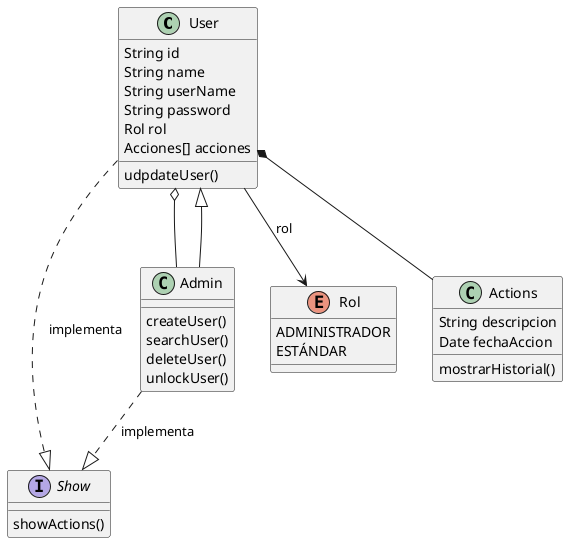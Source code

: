 @startuml Gestion_Clientes
 class User{
    String id
    String name
    String userName
    String password
    Rol rol
    Acciones[] acciones

    udpdateUser()
}
interface Show{
    showActions()
}
class Admin{
    createUser()
    searchUser()
    deleteUser()
    unlockUser()
}

enum Rol{
    ADMINISTRADOR
    ESTÁNDAR
}
class Actions{
    String descripcion
    Date fechaAccion

    mostrarHistorial()
}

'Relaciones entre clases
User --> Rol : rol
User o-- Admin 
User *-- Actions
User <|-- Admin
User ..|> Show : implementa
Admin ..|> Show : implementa


@enduml